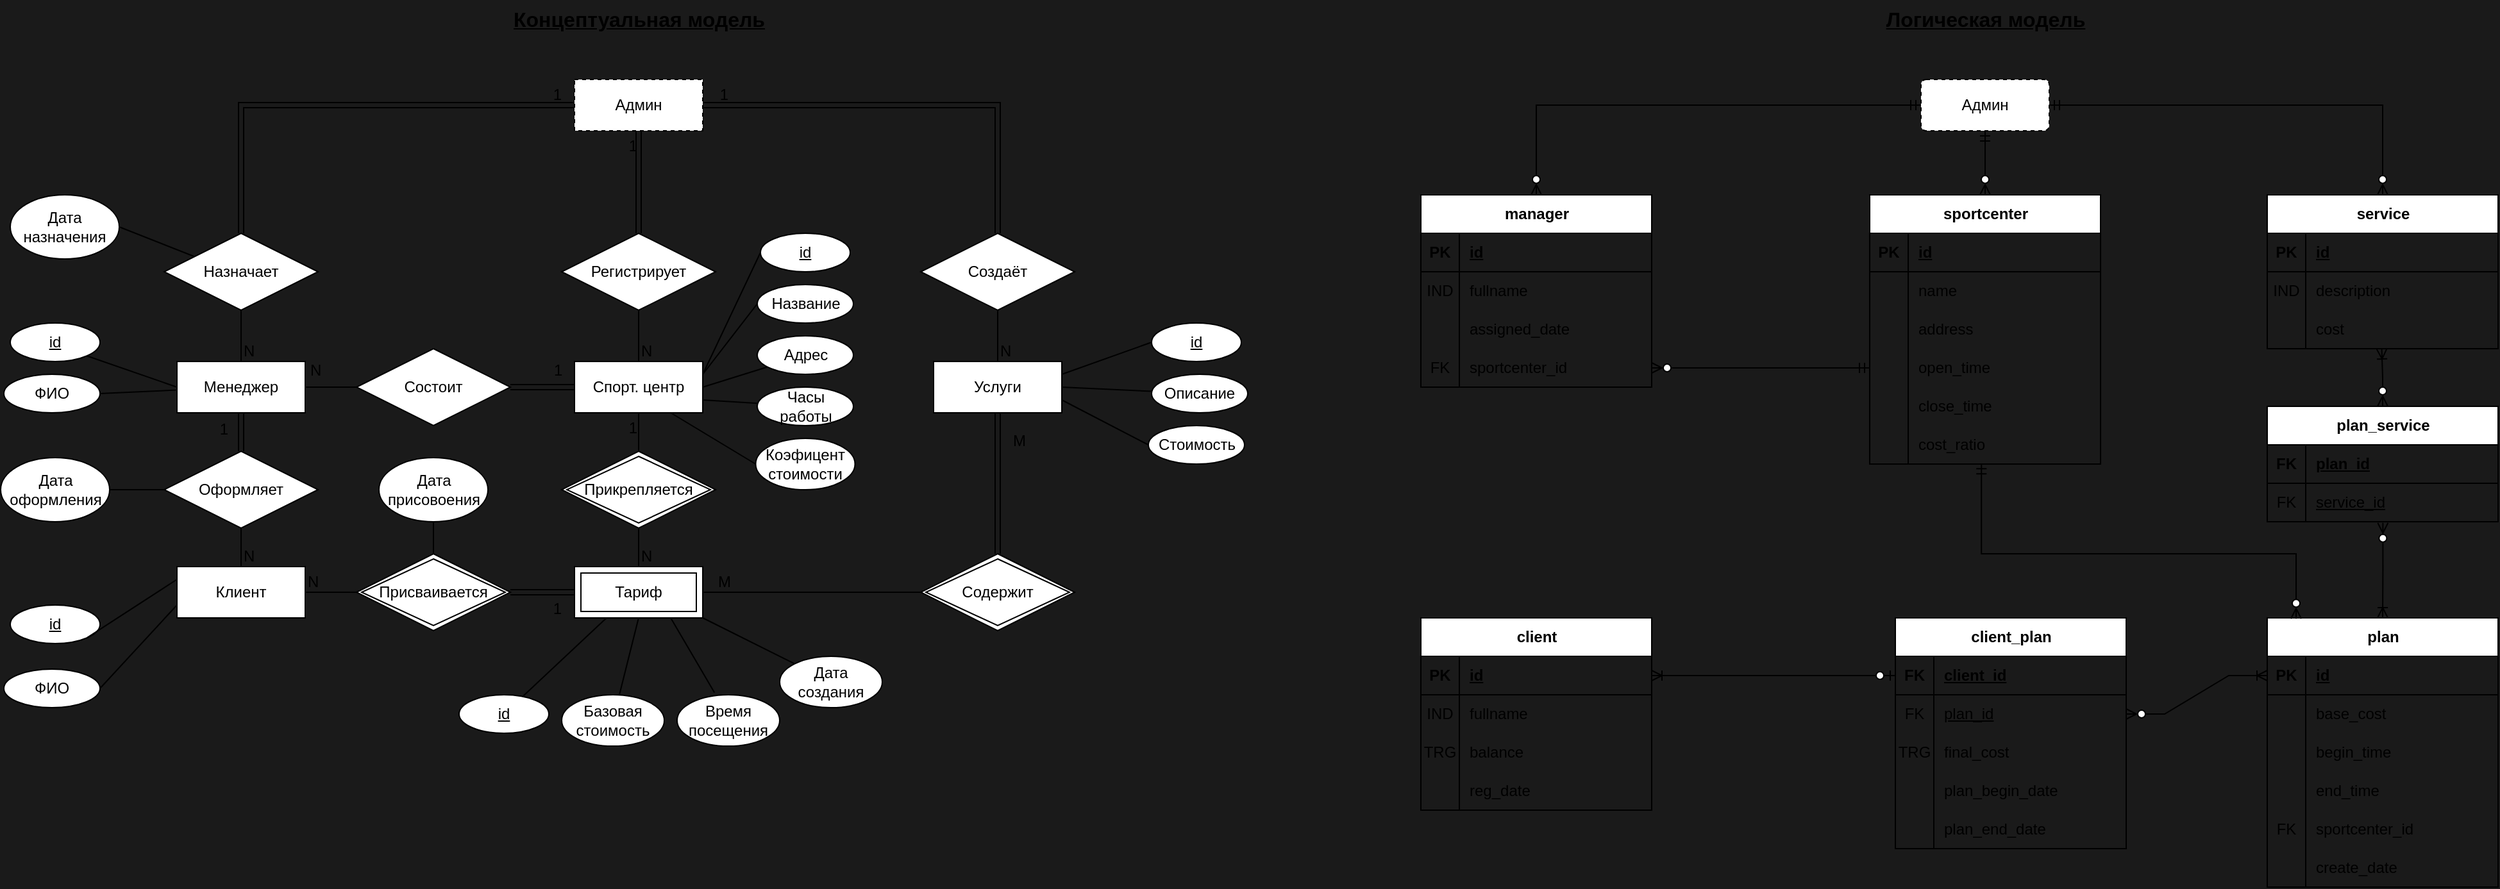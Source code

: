 <mxfile version="24.7.17">
  <diagram id="R2lEEEUBdFMjLlhIrx00" name="Page-1">
    <mxGraphModel dx="2403" dy="1029" grid="1" gridSize="10" guides="1" tooltips="1" connect="1" arrows="1" fold="1" page="1" pageScale="1" pageWidth="2000" pageHeight="800" background="#1A1A1A" math="0" shadow="0" extFonts="Permanent Marker^https://fonts.googleapis.com/css?family=Permanent+Marker">
      <root>
        <mxCell id="0" />
        <mxCell id="1" parent="0" />
        <mxCell id="DPAicfXmsq0XAQL9fjLa-65" value="Админ" style="whiteSpace=wrap;html=1;align=center;dashed=1;" parent="1" vertex="1">
          <mxGeometry x="470" y="130" width="100" height="40" as="geometry" />
        </mxCell>
        <mxCell id="DPAicfXmsq0XAQL9fjLa-169" style="edgeStyle=orthogonalEdgeStyle;rounded=0;orthogonalLoop=1;jettySize=auto;html=1;exitX=1;exitY=0.5;exitDx=0;exitDy=0;entryX=0;entryY=0.5;entryDx=0;entryDy=0;endArrow=none;endFill=0;" parent="1" source="DPAicfXmsq0XAQL9fjLa-66" target="DPAicfXmsq0XAQL9fjLa-168" edge="1">
          <mxGeometry relative="1" as="geometry" />
        </mxCell>
        <mxCell id="DPAicfXmsq0XAQL9fjLa-66" value="Менеджер" style="whiteSpace=wrap;html=1;align=center;" parent="1" vertex="1">
          <mxGeometry x="160" y="350" width="100" height="40" as="geometry" />
        </mxCell>
        <mxCell id="DPAicfXmsq0XAQL9fjLa-67" value="Назначает" style="shape=rhombus;perimeter=rhombusPerimeter;whiteSpace=wrap;html=1;align=center;" parent="1" vertex="1">
          <mxGeometry x="150" y="250" width="120" height="60" as="geometry" />
        </mxCell>
        <mxCell id="DPAicfXmsq0XAQL9fjLa-68" value="Регистрирует" style="shape=rhombus;perimeter=rhombusPerimeter;whiteSpace=wrap;html=1;align=center;" parent="1" vertex="1">
          <mxGeometry x="460" y="250" width="120" height="60" as="geometry" />
        </mxCell>
        <mxCell id="DPAicfXmsq0XAQL9fjLa-69" value="Создаёт" style="shape=rhombus;perimeter=rhombusPerimeter;whiteSpace=wrap;html=1;align=center;" parent="1" vertex="1">
          <mxGeometry x="740" y="250" width="120" height="60" as="geometry" />
        </mxCell>
        <mxCell id="DPAicfXmsq0XAQL9fjLa-70" value="Тариф" style="shape=ext;margin=3;double=1;whiteSpace=wrap;html=1;align=center;" parent="1" vertex="1">
          <mxGeometry x="470" y="510" width="100" height="40" as="geometry" />
        </mxCell>
        <mxCell id="DPAicfXmsq0XAQL9fjLa-71" value="Прикрепляется" style="shape=rhombus;double=1;perimeter=rhombusPerimeter;whiteSpace=wrap;html=1;align=center;" parent="1" vertex="1">
          <mxGeometry x="460" y="420" width="120" height="60" as="geometry" />
        </mxCell>
        <mxCell id="DPAicfXmsq0XAQL9fjLa-72" value="" style="endArrow=none;html=1;rounded=0;entryX=0;entryY=0.5;entryDx=0;entryDy=0;exitX=0.5;exitY=0;exitDx=0;exitDy=0;shape=link;" parent="1" source="DPAicfXmsq0XAQL9fjLa-67" target="DPAicfXmsq0XAQL9fjLa-65" edge="1">
          <mxGeometry relative="1" as="geometry">
            <mxPoint x="240" y="200" as="sourcePoint" />
            <mxPoint x="400" y="200" as="targetPoint" />
            <Array as="points">
              <mxPoint x="210" y="150" />
            </Array>
          </mxGeometry>
        </mxCell>
        <mxCell id="DPAicfXmsq0XAQL9fjLa-73" value="1" style="resizable=0;html=1;whiteSpace=wrap;align=right;verticalAlign=bottom;" parent="DPAicfXmsq0XAQL9fjLa-72" connectable="0" vertex="1">
          <mxGeometry x="1" relative="1" as="geometry">
            <mxPoint x="-9" as="offset" />
          </mxGeometry>
        </mxCell>
        <mxCell id="DPAicfXmsq0XAQL9fjLa-74" value="" style="endArrow=none;html=1;rounded=0;entryX=0.5;entryY=1;entryDx=0;entryDy=0;exitX=0.5;exitY=0;exitDx=0;exitDy=0;" parent="1" source="DPAicfXmsq0XAQL9fjLa-66" target="DPAicfXmsq0XAQL9fjLa-67" edge="1">
          <mxGeometry relative="1" as="geometry">
            <mxPoint x="-110" y="360" as="sourcePoint" />
            <mxPoint x="50" y="360" as="targetPoint" />
          </mxGeometry>
        </mxCell>
        <mxCell id="DPAicfXmsq0XAQL9fjLa-75" value="N" style="resizable=0;html=1;whiteSpace=wrap;align=left;verticalAlign=bottom;" parent="DPAicfXmsq0XAQL9fjLa-74" connectable="0" vertex="1">
          <mxGeometry x="-1" relative="1" as="geometry" />
        </mxCell>
        <mxCell id="DPAicfXmsq0XAQL9fjLa-76" value="" style="endArrow=none;html=1;rounded=0;entryX=0.5;entryY=1;entryDx=0;entryDy=0;exitX=0.5;exitY=0;exitDx=0;exitDy=0;shape=link;" parent="1" source="DPAicfXmsq0XAQL9fjLa-68" target="DPAicfXmsq0XAQL9fjLa-65" edge="1">
          <mxGeometry relative="1" as="geometry">
            <mxPoint x="250" y="260" as="sourcePoint" />
            <mxPoint x="480" y="160" as="targetPoint" />
            <Array as="points" />
          </mxGeometry>
        </mxCell>
        <mxCell id="DPAicfXmsq0XAQL9fjLa-77" value="1" style="resizable=0;html=1;whiteSpace=wrap;align=right;verticalAlign=bottom;" parent="DPAicfXmsq0XAQL9fjLa-76" connectable="0" vertex="1">
          <mxGeometry x="1" relative="1" as="geometry">
            <mxPoint y="20" as="offset" />
          </mxGeometry>
        </mxCell>
        <mxCell id="DPAicfXmsq0XAQL9fjLa-78" value="" style="endArrow=none;html=1;rounded=0;exitX=0.5;exitY=0;exitDx=0;exitDy=0;entryX=1;entryY=0.5;entryDx=0;entryDy=0;shape=link;" parent="1" source="DPAicfXmsq0XAQL9fjLa-69" target="DPAicfXmsq0XAQL9fjLa-65" edge="1">
          <mxGeometry relative="1" as="geometry">
            <mxPoint x="530" y="260" as="sourcePoint" />
            <mxPoint x="580" y="160" as="targetPoint" />
            <Array as="points">
              <mxPoint x="800" y="150" />
            </Array>
          </mxGeometry>
        </mxCell>
        <mxCell id="DPAicfXmsq0XAQL9fjLa-79" value="1" style="resizable=0;html=1;whiteSpace=wrap;align=right;verticalAlign=bottom;" parent="DPAicfXmsq0XAQL9fjLa-78" connectable="0" vertex="1">
          <mxGeometry x="1" relative="1" as="geometry">
            <mxPoint x="21" as="offset" />
          </mxGeometry>
        </mxCell>
        <mxCell id="DPAicfXmsq0XAQL9fjLa-80" value="" style="endArrow=none;html=1;rounded=0;entryX=0.5;entryY=1;entryDx=0;entryDy=0;exitX=0.5;exitY=0;exitDx=0;exitDy=0;" parent="1" source="DPAicfXmsq0XAQL9fjLa-93" target="DPAicfXmsq0XAQL9fjLa-68" edge="1">
          <mxGeometry relative="1" as="geometry">
            <mxPoint x="520" y="350" as="sourcePoint" />
            <mxPoint x="250" y="320" as="targetPoint" />
          </mxGeometry>
        </mxCell>
        <mxCell id="DPAicfXmsq0XAQL9fjLa-81" value="N" style="resizable=0;html=1;whiteSpace=wrap;align=left;verticalAlign=bottom;" parent="DPAicfXmsq0XAQL9fjLa-80" connectable="0" vertex="1">
          <mxGeometry x="-1" relative="1" as="geometry" />
        </mxCell>
        <mxCell id="DPAicfXmsq0XAQL9fjLa-82" value="" style="endArrow=none;html=1;rounded=0;entryX=0.5;entryY=1;entryDx=0;entryDy=0;exitX=0.5;exitY=0;exitDx=0;exitDy=0;" parent="1" source="DPAicfXmsq0XAQL9fjLa-94" target="DPAicfXmsq0XAQL9fjLa-69" edge="1">
          <mxGeometry relative="1" as="geometry">
            <mxPoint x="800" y="350" as="sourcePoint" />
            <mxPoint x="530" y="320" as="targetPoint" />
          </mxGeometry>
        </mxCell>
        <mxCell id="DPAicfXmsq0XAQL9fjLa-83" value="N" style="resizable=0;html=1;whiteSpace=wrap;align=left;verticalAlign=bottom;" parent="DPAicfXmsq0XAQL9fjLa-82" connectable="0" vertex="1">
          <mxGeometry x="-1" relative="1" as="geometry" />
        </mxCell>
        <mxCell id="DPAicfXmsq0XAQL9fjLa-84" value="" style="endArrow=none;html=1;rounded=0;entryX=0.5;entryY=1;entryDx=0;entryDy=0;exitX=0.5;exitY=0;exitDx=0;exitDy=0;" parent="1" source="DPAicfXmsq0XAQL9fjLa-71" target="DPAicfXmsq0XAQL9fjLa-93" edge="1">
          <mxGeometry relative="1" as="geometry">
            <mxPoint x="530" y="260" as="sourcePoint" />
            <mxPoint x="520" y="390" as="targetPoint" />
            <Array as="points" />
          </mxGeometry>
        </mxCell>
        <mxCell id="DPAicfXmsq0XAQL9fjLa-85" value="1" style="resizable=0;html=1;whiteSpace=wrap;align=right;verticalAlign=bottom;" parent="DPAicfXmsq0XAQL9fjLa-84" connectable="0" vertex="1">
          <mxGeometry x="1" relative="1" as="geometry">
            <mxPoint y="20" as="offset" />
          </mxGeometry>
        </mxCell>
        <mxCell id="DPAicfXmsq0XAQL9fjLa-86" value="" style="endArrow=none;html=1;rounded=0;entryX=0.5;entryY=1;entryDx=0;entryDy=0;exitX=0.5;exitY=0;exitDx=0;exitDy=0;" parent="1" source="DPAicfXmsq0XAQL9fjLa-70" target="DPAicfXmsq0XAQL9fjLa-71" edge="1">
          <mxGeometry relative="1" as="geometry">
            <mxPoint x="530" y="360" as="sourcePoint" />
            <mxPoint x="530" y="320" as="targetPoint" />
          </mxGeometry>
        </mxCell>
        <mxCell id="DPAicfXmsq0XAQL9fjLa-87" value="N" style="resizable=0;html=1;whiteSpace=wrap;align=left;verticalAlign=bottom;" parent="DPAicfXmsq0XAQL9fjLa-86" connectable="0" vertex="1">
          <mxGeometry x="-1" relative="1" as="geometry" />
        </mxCell>
        <mxCell id="DPAicfXmsq0XAQL9fjLa-88" value="" style="endArrow=none;html=1;rounded=0;exitX=1;exitY=0.5;exitDx=0;exitDy=0;entryX=0;entryY=0.5;entryDx=0;entryDy=0;" parent="1" source="DPAicfXmsq0XAQL9fjLa-70" target="DPAicfXmsq0XAQL9fjLa-92" edge="1">
          <mxGeometry relative="1" as="geometry">
            <mxPoint x="80" y="490" as="sourcePoint" />
            <mxPoint x="740" y="530" as="targetPoint" />
          </mxGeometry>
        </mxCell>
        <mxCell id="DPAicfXmsq0XAQL9fjLa-89" value="M" style="resizable=0;html=1;whiteSpace=wrap;align=left;verticalAlign=bottom;" parent="DPAicfXmsq0XAQL9fjLa-88" connectable="0" vertex="1">
          <mxGeometry x="-1" relative="1" as="geometry">
            <mxPoint x="10" as="offset" />
          </mxGeometry>
        </mxCell>
        <mxCell id="DPAicfXmsq0XAQL9fjLa-90" value="" style="endArrow=none;html=1;rounded=0;exitX=0.5;exitY=1;exitDx=0;exitDy=0;entryX=0.5;entryY=0;entryDx=0;entryDy=0;shape=link;" parent="1" source="DPAicfXmsq0XAQL9fjLa-94" target="DPAicfXmsq0XAQL9fjLa-92" edge="1">
          <mxGeometry relative="1" as="geometry">
            <mxPoint x="800" y="390" as="sourcePoint" />
            <mxPoint x="800" y="500" as="targetPoint" />
          </mxGeometry>
        </mxCell>
        <mxCell id="DPAicfXmsq0XAQL9fjLa-91" value="M" style="resizable=0;html=1;whiteSpace=wrap;align=left;verticalAlign=bottom;" parent="DPAicfXmsq0XAQL9fjLa-90" connectable="0" vertex="1">
          <mxGeometry x="-1" relative="1" as="geometry">
            <mxPoint x="10" y="30" as="offset" />
          </mxGeometry>
        </mxCell>
        <mxCell id="DPAicfXmsq0XAQL9fjLa-92" value="Содержит" style="shape=rhombus;double=1;perimeter=rhombusPerimeter;whiteSpace=wrap;html=1;align=center;" parent="1" vertex="1">
          <mxGeometry x="740" y="500" width="120" height="60" as="geometry" />
        </mxCell>
        <mxCell id="DPAicfXmsq0XAQL9fjLa-131" style="rounded=0;orthogonalLoop=1;jettySize=auto;html=1;exitX=0.75;exitY=1;exitDx=0;exitDy=0;entryX=0;entryY=0.5;entryDx=0;entryDy=0;endArrow=none;endFill=0;" parent="1" source="DPAicfXmsq0XAQL9fjLa-93" target="DPAicfXmsq0XAQL9fjLa-130" edge="1">
          <mxGeometry relative="1" as="geometry" />
        </mxCell>
        <mxCell id="DPAicfXmsq0XAQL9fjLa-93" value="Спорт. центр" style="whiteSpace=wrap;html=1;align=center;" parent="1" vertex="1">
          <mxGeometry x="470" y="350" width="100" height="40" as="geometry" />
        </mxCell>
        <mxCell id="DPAicfXmsq0XAQL9fjLa-133" style="rounded=0;orthogonalLoop=1;jettySize=auto;html=1;exitX=1;exitY=0.75;exitDx=0;exitDy=0;entryX=0;entryY=0.5;entryDx=0;entryDy=0;endArrow=none;endFill=0;" parent="1" source="DPAicfXmsq0XAQL9fjLa-94" target="DPAicfXmsq0XAQL9fjLa-132" edge="1">
          <mxGeometry relative="1" as="geometry" />
        </mxCell>
        <mxCell id="DPAicfXmsq0XAQL9fjLa-94" value="Услуги" style="whiteSpace=wrap;html=1;align=center;" parent="1" vertex="1">
          <mxGeometry x="750" y="350" width="100" height="40" as="geometry" />
        </mxCell>
        <mxCell id="DPAicfXmsq0XAQL9fjLa-123" style="rounded=0;orthogonalLoop=1;jettySize=auto;html=1;exitX=0;exitY=0.75;exitDx=0;exitDy=0;entryX=1;entryY=0.5;entryDx=0;entryDy=0;endArrow=none;endFill=0;" parent="1" source="DPAicfXmsq0XAQL9fjLa-95" target="DPAicfXmsq0XAQL9fjLa-122" edge="1">
          <mxGeometry relative="1" as="geometry" />
        </mxCell>
        <mxCell id="DPAicfXmsq0XAQL9fjLa-95" value="Клиент" style="whiteSpace=wrap;html=1;align=center;" parent="1" vertex="1">
          <mxGeometry x="160" y="510" width="100" height="40" as="geometry" />
        </mxCell>
        <mxCell id="DPAicfXmsq0XAQL9fjLa-96" value="Оформляет" style="shape=rhombus;perimeter=rhombusPerimeter;whiteSpace=wrap;html=1;align=center;" parent="1" vertex="1">
          <mxGeometry x="150" y="420" width="120" height="60" as="geometry" />
        </mxCell>
        <mxCell id="DPAicfXmsq0XAQL9fjLa-97" value="" style="endArrow=none;html=1;rounded=0;entryX=0.5;entryY=1;entryDx=0;entryDy=0;exitX=0.5;exitY=0;exitDx=0;exitDy=0;shape=link;" parent="1" source="DPAicfXmsq0XAQL9fjLa-96" target="DPAicfXmsq0XAQL9fjLa-66" edge="1">
          <mxGeometry relative="1" as="geometry">
            <mxPoint x="220" y="260" as="sourcePoint" />
            <mxPoint x="450" y="160" as="targetPoint" />
            <Array as="points" />
          </mxGeometry>
        </mxCell>
        <mxCell id="DPAicfXmsq0XAQL9fjLa-98" value="1" style="resizable=0;html=1;whiteSpace=wrap;align=right;verticalAlign=bottom;" parent="DPAicfXmsq0XAQL9fjLa-97" connectable="0" vertex="1">
          <mxGeometry x="1" relative="1" as="geometry">
            <mxPoint x="-9" y="21" as="offset" />
          </mxGeometry>
        </mxCell>
        <mxCell id="DPAicfXmsq0XAQL9fjLa-99" value="" style="endArrow=none;html=1;rounded=0;entryX=0.5;entryY=1;entryDx=0;entryDy=0;exitX=0.5;exitY=0;exitDx=0;exitDy=0;" parent="1" source="DPAicfXmsq0XAQL9fjLa-95" target="DPAicfXmsq0XAQL9fjLa-96" edge="1">
          <mxGeometry relative="1" as="geometry">
            <mxPoint x="500" y="520" as="sourcePoint" />
            <mxPoint x="500" y="490" as="targetPoint" />
          </mxGeometry>
        </mxCell>
        <mxCell id="DPAicfXmsq0XAQL9fjLa-100" value="N" style="resizable=0;html=1;whiteSpace=wrap;align=left;verticalAlign=bottom;" parent="DPAicfXmsq0XAQL9fjLa-99" connectable="0" vertex="1">
          <mxGeometry x="-1" relative="1" as="geometry" />
        </mxCell>
        <mxCell id="DPAicfXmsq0XAQL9fjLa-101" value="Присваивается" style="shape=rhombus;double=1;perimeter=rhombusPerimeter;whiteSpace=wrap;html=1;align=center;" parent="1" vertex="1">
          <mxGeometry x="300" y="500" width="120" height="60" as="geometry" />
        </mxCell>
        <mxCell id="DPAicfXmsq0XAQL9fjLa-102" value="" style="endArrow=none;html=1;rounded=0;entryX=0;entryY=0.5;entryDx=0;entryDy=0;exitX=1;exitY=0.5;exitDx=0;exitDy=0;shape=link;" parent="1" source="DPAicfXmsq0XAQL9fjLa-101" target="DPAicfXmsq0XAQL9fjLa-70" edge="1">
          <mxGeometry relative="1" as="geometry">
            <mxPoint x="220" y="430" as="sourcePoint" />
            <mxPoint x="220" y="400" as="targetPoint" />
            <Array as="points" />
          </mxGeometry>
        </mxCell>
        <mxCell id="DPAicfXmsq0XAQL9fjLa-103" value="1" style="resizable=0;html=1;whiteSpace=wrap;align=right;verticalAlign=bottom;" parent="DPAicfXmsq0XAQL9fjLa-102" connectable="0" vertex="1">
          <mxGeometry x="1" relative="1" as="geometry">
            <mxPoint x="-9" y="21" as="offset" />
          </mxGeometry>
        </mxCell>
        <mxCell id="DPAicfXmsq0XAQL9fjLa-104" value="" style="endArrow=none;html=1;rounded=0;entryX=0;entryY=0.5;entryDx=0;entryDy=0;exitX=1;exitY=0.5;exitDx=0;exitDy=0;" parent="1" source="DPAicfXmsq0XAQL9fjLa-95" target="DPAicfXmsq0XAQL9fjLa-101" edge="1">
          <mxGeometry relative="1" as="geometry">
            <mxPoint x="220" y="520" as="sourcePoint" />
            <mxPoint x="220" y="490" as="targetPoint" />
          </mxGeometry>
        </mxCell>
        <mxCell id="DPAicfXmsq0XAQL9fjLa-105" value="N" style="resizable=0;html=1;whiteSpace=wrap;align=left;verticalAlign=bottom;" parent="DPAicfXmsq0XAQL9fjLa-104" connectable="0" vertex="1">
          <mxGeometry x="-1" relative="1" as="geometry" />
        </mxCell>
        <mxCell id="DPAicfXmsq0XAQL9fjLa-107" value="&lt;font style=&quot;font-size: 16px;&quot;&gt;&lt;b&gt;&lt;u&gt;Концептуальная модель&lt;/u&gt;&lt;/b&gt;&lt;/font&gt;" style="text;html=1;align=center;verticalAlign=middle;resizable=0;points=[];autosize=1;strokeColor=none;fillColor=none;strokeWidth=1;" parent="1" vertex="1">
          <mxGeometry x="410" y="68" width="220" height="30" as="geometry" />
        </mxCell>
        <mxCell id="DPAicfXmsq0XAQL9fjLa-108" value="&lt;font style=&quot;font-size: 16px;&quot;&gt;&lt;b&gt;&lt;u&gt;Логическая модель&lt;/u&gt;&lt;/b&gt;&lt;/font&gt;" style="text;html=1;align=center;verticalAlign=middle;resizable=0;points=[];autosize=1;strokeColor=none;fillColor=none;strokeWidth=1;" parent="1" vertex="1">
          <mxGeometry x="1480" y="68" width="180" height="30" as="geometry" />
        </mxCell>
        <mxCell id="DPAicfXmsq0XAQL9fjLa-109" value="id" style="ellipse;whiteSpace=wrap;html=1;align=center;fontStyle=4;" parent="1" vertex="1">
          <mxGeometry x="30" y="540" width="70" height="30" as="geometry" />
        </mxCell>
        <mxCell id="DPAicfXmsq0XAQL9fjLa-113" style="rounded=0;orthogonalLoop=1;jettySize=auto;html=1;exitX=1;exitY=1;exitDx=0;exitDy=0;entryX=0;entryY=0.5;entryDx=0;entryDy=0;endArrow=none;endFill=0;" parent="1" source="DPAicfXmsq0XAQL9fjLa-110" target="DPAicfXmsq0XAQL9fjLa-66" edge="1">
          <mxGeometry relative="1" as="geometry" />
        </mxCell>
        <mxCell id="DPAicfXmsq0XAQL9fjLa-110" value="id" style="ellipse;whiteSpace=wrap;html=1;align=center;fontStyle=4;" parent="1" vertex="1">
          <mxGeometry x="30" y="320" width="70" height="30" as="geometry" />
        </mxCell>
        <mxCell id="DPAicfXmsq0XAQL9fjLa-111" value="id" style="ellipse;whiteSpace=wrap;html=1;align=center;fontStyle=4;" parent="1" vertex="1">
          <mxGeometry x="920" y="320" width="70" height="30" as="geometry" />
        </mxCell>
        <mxCell id="DPAicfXmsq0XAQL9fjLa-112" value="id" style="ellipse;whiteSpace=wrap;html=1;align=center;fontStyle=4;" parent="1" vertex="1">
          <mxGeometry x="615" y="250" width="70" height="30" as="geometry" />
        </mxCell>
        <mxCell id="DPAicfXmsq0XAQL9fjLa-114" style="rounded=0;orthogonalLoop=1;jettySize=auto;html=1;exitX=1;exitY=1;exitDx=0;exitDy=0;entryX=0;entryY=0.25;entryDx=0;entryDy=0;endArrow=none;endFill=0;" parent="1" source="DPAicfXmsq0XAQL9fjLa-109" target="DPAicfXmsq0XAQL9fjLa-95" edge="1">
          <mxGeometry relative="1" as="geometry">
            <mxPoint x="100" y="356" as="sourcePoint" />
            <mxPoint x="170" y="380" as="targetPoint" />
          </mxGeometry>
        </mxCell>
        <mxCell id="DPAicfXmsq0XAQL9fjLa-115" style="rounded=0;orthogonalLoop=1;jettySize=auto;html=1;exitX=1;exitY=0.25;exitDx=0;exitDy=0;entryX=0;entryY=0.5;entryDx=0;entryDy=0;endArrow=none;endFill=0;" parent="1" source="DPAicfXmsq0XAQL9fjLa-93" target="DPAicfXmsq0XAQL9fjLa-112" edge="1">
          <mxGeometry relative="1" as="geometry">
            <mxPoint x="100" y="506" as="sourcePoint" />
            <mxPoint x="170" y="530" as="targetPoint" />
          </mxGeometry>
        </mxCell>
        <mxCell id="DPAicfXmsq0XAQL9fjLa-116" style="rounded=0;orthogonalLoop=1;jettySize=auto;html=1;exitX=0;exitY=0.5;exitDx=0;exitDy=0;entryX=1;entryY=0.25;entryDx=0;entryDy=0;endArrow=none;endFill=0;" parent="1" source="DPAicfXmsq0XAQL9fjLa-111" target="DPAicfXmsq0XAQL9fjLa-94" edge="1">
          <mxGeometry relative="1" as="geometry">
            <mxPoint x="580" y="370" as="sourcePoint" />
            <mxPoint x="620" y="345" as="targetPoint" />
          </mxGeometry>
        </mxCell>
        <mxCell id="DPAicfXmsq0XAQL9fjLa-118" style="rounded=0;orthogonalLoop=1;jettySize=auto;html=1;entryX=0.25;entryY=1;entryDx=0;entryDy=0;endArrow=none;endFill=0;" parent="1" source="DPAicfXmsq0XAQL9fjLa-117" target="DPAicfXmsq0XAQL9fjLa-70" edge="1">
          <mxGeometry relative="1" as="geometry" />
        </mxCell>
        <mxCell id="DPAicfXmsq0XAQL9fjLa-117" value="id" style="ellipse;whiteSpace=wrap;html=1;align=center;fontStyle=4;" parent="1" vertex="1">
          <mxGeometry x="380" y="610" width="70" height="30" as="geometry" />
        </mxCell>
        <mxCell id="DPAicfXmsq0XAQL9fjLa-120" style="rounded=0;orthogonalLoop=1;jettySize=auto;html=1;endArrow=none;endFill=0;exitX=1;exitY=0.5;exitDx=0;exitDy=0;" parent="1" source="DPAicfXmsq0XAQL9fjLa-121" target="DPAicfXmsq0XAQL9fjLa-66" edge="1">
          <mxGeometry relative="1" as="geometry">
            <mxPoint x="99.907" y="373.909" as="sourcePoint" />
          </mxGeometry>
        </mxCell>
        <mxCell id="DPAicfXmsq0XAQL9fjLa-121" value="ФИО" style="ellipse;whiteSpace=wrap;html=1;align=center;" parent="1" vertex="1">
          <mxGeometry x="25" y="360" width="75" height="30" as="geometry" />
        </mxCell>
        <mxCell id="DPAicfXmsq0XAQL9fjLa-122" value="ФИО" style="ellipse;whiteSpace=wrap;html=1;align=center;" parent="1" vertex="1">
          <mxGeometry x="25" y="590" width="75" height="30" as="geometry" />
        </mxCell>
        <mxCell id="DPAicfXmsq0XAQL9fjLa-125" style="rounded=0;orthogonalLoop=1;jettySize=auto;html=1;entryX=1;entryY=0.5;entryDx=0;entryDy=0;endArrow=none;endFill=0;" parent="1" source="DPAicfXmsq0XAQL9fjLa-124" target="DPAicfXmsq0XAQL9fjLa-94" edge="1">
          <mxGeometry relative="1" as="geometry" />
        </mxCell>
        <mxCell id="DPAicfXmsq0XAQL9fjLa-124" value="Описание" style="ellipse;whiteSpace=wrap;html=1;align=center;" parent="1" vertex="1">
          <mxGeometry x="920" y="360" width="75" height="30" as="geometry" />
        </mxCell>
        <mxCell id="DPAicfXmsq0XAQL9fjLa-128" style="rounded=0;orthogonalLoop=1;jettySize=auto;html=1;entryX=1;entryY=0.5;entryDx=0;entryDy=0;endArrow=none;endFill=0;" parent="1" source="DPAicfXmsq0XAQL9fjLa-126" target="DPAicfXmsq0XAQL9fjLa-93" edge="1">
          <mxGeometry relative="1" as="geometry" />
        </mxCell>
        <mxCell id="DPAicfXmsq0XAQL9fjLa-126" value="Адрес" style="ellipse;whiteSpace=wrap;html=1;align=center;" parent="1" vertex="1">
          <mxGeometry x="612.5" y="330" width="75" height="30" as="geometry" />
        </mxCell>
        <mxCell id="DPAicfXmsq0XAQL9fjLa-129" style="rounded=0;orthogonalLoop=1;jettySize=auto;html=1;entryX=1;entryY=0.75;entryDx=0;entryDy=0;endArrow=none;endFill=0;" parent="1" source="DPAicfXmsq0XAQL9fjLa-127" target="DPAicfXmsq0XAQL9fjLa-93" edge="1">
          <mxGeometry relative="1" as="geometry" />
        </mxCell>
        <mxCell id="DPAicfXmsq0XAQL9fjLa-127" value="Часы работы" style="ellipse;whiteSpace=wrap;html=1;align=center;" parent="1" vertex="1">
          <mxGeometry x="612.5" y="370" width="75" height="30" as="geometry" />
        </mxCell>
        <mxCell id="DPAicfXmsq0XAQL9fjLa-130" value="Коэфицент стоимости" style="ellipse;whiteSpace=wrap;html=1;align=center;" parent="1" vertex="1">
          <mxGeometry x="611.25" y="410" width="77.5" height="40" as="geometry" />
        </mxCell>
        <mxCell id="DPAicfXmsq0XAQL9fjLa-132" value="Стоимость" style="ellipse;whiteSpace=wrap;html=1;align=center;" parent="1" vertex="1">
          <mxGeometry x="917.5" y="400" width="75" height="30" as="geometry" />
        </mxCell>
        <mxCell id="DPAicfXmsq0XAQL9fjLa-136" style="rounded=0;orthogonalLoop=1;jettySize=auto;html=1;entryX=0.5;entryY=1;entryDx=0;entryDy=0;endArrow=none;endFill=0;" parent="1" source="DPAicfXmsq0XAQL9fjLa-134" target="DPAicfXmsq0XAQL9fjLa-70" edge="1">
          <mxGeometry relative="1" as="geometry" />
        </mxCell>
        <mxCell id="DPAicfXmsq0XAQL9fjLa-134" value="Базовая стоимость" style="ellipse;whiteSpace=wrap;html=1;align=center;" parent="1" vertex="1">
          <mxGeometry x="460" y="610" width="80" height="40" as="geometry" />
        </mxCell>
        <mxCell id="DPAicfXmsq0XAQL9fjLa-137" value="Время посещения" style="ellipse;whiteSpace=wrap;html=1;align=center;" parent="1" vertex="1">
          <mxGeometry x="550" y="610" width="80" height="40" as="geometry" />
        </mxCell>
        <mxCell id="DPAicfXmsq0XAQL9fjLa-138" value="Дата создания" style="ellipse;whiteSpace=wrap;html=1;align=center;" parent="1" vertex="1">
          <mxGeometry x="630" y="580" width="80" height="40" as="geometry" />
        </mxCell>
        <mxCell id="DPAicfXmsq0XAQL9fjLa-142" style="rounded=0;orthogonalLoop=1;jettySize=auto;html=1;entryX=0;entryY=0.5;entryDx=0;entryDy=0;endArrow=none;endFill=0;" parent="1" source="DPAicfXmsq0XAQL9fjLa-139" target="DPAicfXmsq0XAQL9fjLa-96" edge="1">
          <mxGeometry relative="1" as="geometry" />
        </mxCell>
        <mxCell id="DPAicfXmsq0XAQL9fjLa-139" value="Дата оформления" style="ellipse;whiteSpace=wrap;html=1;align=center;" parent="1" vertex="1">
          <mxGeometry x="22.5" y="425" width="85" height="50" as="geometry" />
        </mxCell>
        <mxCell id="DPAicfXmsq0XAQL9fjLa-141" style="rounded=0;orthogonalLoop=1;jettySize=auto;html=1;entryX=0.5;entryY=0;entryDx=0;entryDy=0;endArrow=none;endFill=0;" parent="1" source="DPAicfXmsq0XAQL9fjLa-140" target="DPAicfXmsq0XAQL9fjLa-101" edge="1">
          <mxGeometry relative="1" as="geometry" />
        </mxCell>
        <mxCell id="DPAicfXmsq0XAQL9fjLa-140" value="Дата присовоения" style="ellipse;whiteSpace=wrap;html=1;align=center;" parent="1" vertex="1">
          <mxGeometry x="317.5" y="425" width="85" height="50" as="geometry" />
        </mxCell>
        <mxCell id="DPAicfXmsq0XAQL9fjLa-143" style="rounded=0;orthogonalLoop=1;jettySize=auto;html=1;entryX=0.75;entryY=1;entryDx=0;entryDy=0;endArrow=none;endFill=0;exitX=0.364;exitY=-0.045;exitDx=0;exitDy=0;exitPerimeter=0;" parent="1" source="DPAicfXmsq0XAQL9fjLa-137" target="DPAicfXmsq0XAQL9fjLa-70" edge="1">
          <mxGeometry relative="1" as="geometry">
            <mxPoint x="515" y="620" as="sourcePoint" />
            <mxPoint x="530" y="560" as="targetPoint" />
          </mxGeometry>
        </mxCell>
        <mxCell id="DPAicfXmsq0XAQL9fjLa-144" style="rounded=0;orthogonalLoop=1;jettySize=auto;html=1;entryX=1;entryY=1;entryDx=0;entryDy=0;endArrow=none;endFill=0;exitX=0;exitY=0;exitDx=0;exitDy=0;" parent="1" source="DPAicfXmsq0XAQL9fjLa-138" target="DPAicfXmsq0XAQL9fjLa-70" edge="1">
          <mxGeometry relative="1" as="geometry">
            <mxPoint x="525" y="630" as="sourcePoint" />
            <mxPoint x="540" y="570" as="targetPoint" />
          </mxGeometry>
        </mxCell>
        <mxCell id="DPAicfXmsq0XAQL9fjLa-145" value="Дата назначения" style="ellipse;whiteSpace=wrap;html=1;align=center;" parent="1" vertex="1">
          <mxGeometry x="30" y="220" width="85" height="50" as="geometry" />
        </mxCell>
        <mxCell id="DPAicfXmsq0XAQL9fjLa-148" style="rounded=0;orthogonalLoop=1;jettySize=auto;html=1;exitX=1;exitY=0.5;exitDx=0;exitDy=0;entryX=0.194;entryY=0.3;entryDx=0;entryDy=0;entryPerimeter=0;endArrow=none;endFill=0;" parent="1" source="DPAicfXmsq0XAQL9fjLa-145" target="DPAicfXmsq0XAQL9fjLa-67" edge="1">
          <mxGeometry relative="1" as="geometry" />
        </mxCell>
        <mxCell id="DPAicfXmsq0XAQL9fjLa-150" value="Админ" style="rounded=1;arcSize=10;whiteSpace=wrap;html=1;align=center;dashed=1;" parent="1" vertex="1">
          <mxGeometry x="1520" y="130" width="100" height="40" as="geometry" />
        </mxCell>
        <mxCell id="DPAicfXmsq0XAQL9fjLa-155" value="manager" style="shape=table;startSize=30;container=1;collapsible=1;childLayout=tableLayout;fixedRows=1;rowLines=0;fontStyle=1;align=center;resizeLast=1;html=1;" parent="1" vertex="1">
          <mxGeometry x="1130" y="220" width="180" height="150" as="geometry" />
        </mxCell>
        <mxCell id="DPAicfXmsq0XAQL9fjLa-156" value="" style="shape=tableRow;horizontal=0;startSize=0;swimlaneHead=0;swimlaneBody=0;fillColor=none;collapsible=0;dropTarget=0;points=[[0,0.5],[1,0.5]];portConstraint=eastwest;top=0;left=0;right=0;bottom=1;" parent="DPAicfXmsq0XAQL9fjLa-155" vertex="1">
          <mxGeometry y="30" width="180" height="30" as="geometry" />
        </mxCell>
        <mxCell id="DPAicfXmsq0XAQL9fjLa-157" value="PK" style="shape=partialRectangle;connectable=0;fillColor=none;top=0;left=0;bottom=0;right=0;fontStyle=1;overflow=hidden;whiteSpace=wrap;html=1;" parent="DPAicfXmsq0XAQL9fjLa-156" vertex="1">
          <mxGeometry width="30" height="30" as="geometry">
            <mxRectangle width="30" height="30" as="alternateBounds" />
          </mxGeometry>
        </mxCell>
        <mxCell id="DPAicfXmsq0XAQL9fjLa-158" value="id" style="shape=partialRectangle;connectable=0;fillColor=none;top=0;left=0;bottom=0;right=0;align=left;spacingLeft=6;fontStyle=5;overflow=hidden;whiteSpace=wrap;html=1;" parent="DPAicfXmsq0XAQL9fjLa-156" vertex="1">
          <mxGeometry x="30" width="150" height="30" as="geometry">
            <mxRectangle width="150" height="30" as="alternateBounds" />
          </mxGeometry>
        </mxCell>
        <mxCell id="DPAicfXmsq0XAQL9fjLa-159" value="" style="shape=tableRow;horizontal=0;startSize=0;swimlaneHead=0;swimlaneBody=0;fillColor=none;collapsible=0;dropTarget=0;points=[[0,0.5],[1,0.5]];portConstraint=eastwest;top=0;left=0;right=0;bottom=0;" parent="DPAicfXmsq0XAQL9fjLa-155" vertex="1">
          <mxGeometry y="60" width="180" height="30" as="geometry" />
        </mxCell>
        <mxCell id="DPAicfXmsq0XAQL9fjLa-160" value="IND" style="shape=partialRectangle;connectable=0;fillColor=none;top=0;left=0;bottom=0;right=0;editable=1;overflow=hidden;whiteSpace=wrap;html=1;" parent="DPAicfXmsq0XAQL9fjLa-159" vertex="1">
          <mxGeometry width="30" height="30" as="geometry">
            <mxRectangle width="30" height="30" as="alternateBounds" />
          </mxGeometry>
        </mxCell>
        <mxCell id="DPAicfXmsq0XAQL9fjLa-161" value="fullname" style="shape=partialRectangle;connectable=0;fillColor=none;top=0;left=0;bottom=0;right=0;align=left;spacingLeft=6;overflow=hidden;whiteSpace=wrap;html=1;" parent="DPAicfXmsq0XAQL9fjLa-159" vertex="1">
          <mxGeometry x="30" width="150" height="30" as="geometry">
            <mxRectangle width="150" height="30" as="alternateBounds" />
          </mxGeometry>
        </mxCell>
        <mxCell id="DPAicfXmsq0XAQL9fjLa-162" value="" style="shape=tableRow;horizontal=0;startSize=0;swimlaneHead=0;swimlaneBody=0;fillColor=none;collapsible=0;dropTarget=0;points=[[0,0.5],[1,0.5]];portConstraint=eastwest;top=0;left=0;right=0;bottom=0;" parent="DPAicfXmsq0XAQL9fjLa-155" vertex="1">
          <mxGeometry y="90" width="180" height="30" as="geometry" />
        </mxCell>
        <mxCell id="DPAicfXmsq0XAQL9fjLa-163" value="" style="shape=partialRectangle;connectable=0;fillColor=none;top=0;left=0;bottom=0;right=0;editable=1;overflow=hidden;whiteSpace=wrap;html=1;" parent="DPAicfXmsq0XAQL9fjLa-162" vertex="1">
          <mxGeometry width="30" height="30" as="geometry">
            <mxRectangle width="30" height="30" as="alternateBounds" />
          </mxGeometry>
        </mxCell>
        <mxCell id="DPAicfXmsq0XAQL9fjLa-164" value="assigned_date" style="shape=partialRectangle;connectable=0;fillColor=none;top=0;left=0;bottom=0;right=0;align=left;spacingLeft=6;overflow=hidden;whiteSpace=wrap;html=1;" parent="DPAicfXmsq0XAQL9fjLa-162" vertex="1">
          <mxGeometry x="30" width="150" height="30" as="geometry">
            <mxRectangle width="150" height="30" as="alternateBounds" />
          </mxGeometry>
        </mxCell>
        <mxCell id="DPAicfXmsq0XAQL9fjLa-165" value="" style="shape=tableRow;horizontal=0;startSize=0;swimlaneHead=0;swimlaneBody=0;fillColor=none;collapsible=0;dropTarget=0;points=[[0,0.5],[1,0.5]];portConstraint=eastwest;top=0;left=0;right=0;bottom=0;" parent="DPAicfXmsq0XAQL9fjLa-155" vertex="1">
          <mxGeometry y="120" width="180" height="30" as="geometry" />
        </mxCell>
        <mxCell id="DPAicfXmsq0XAQL9fjLa-166" value="FK" style="shape=partialRectangle;connectable=0;fillColor=none;top=0;left=0;bottom=0;right=0;editable=1;overflow=hidden;whiteSpace=wrap;html=1;" parent="DPAicfXmsq0XAQL9fjLa-165" vertex="1">
          <mxGeometry width="30" height="30" as="geometry">
            <mxRectangle width="30" height="30" as="alternateBounds" />
          </mxGeometry>
        </mxCell>
        <mxCell id="DPAicfXmsq0XAQL9fjLa-167" value="sportcenter_id" style="shape=partialRectangle;connectable=0;fillColor=none;top=0;left=0;bottom=0;right=0;align=left;spacingLeft=6;overflow=hidden;whiteSpace=wrap;html=1;" parent="DPAicfXmsq0XAQL9fjLa-165" vertex="1">
          <mxGeometry x="30" width="150" height="30" as="geometry">
            <mxRectangle width="150" height="30" as="alternateBounds" />
          </mxGeometry>
        </mxCell>
        <mxCell id="DPAicfXmsq0XAQL9fjLa-170" style="rounded=0;orthogonalLoop=1;jettySize=auto;html=1;entryX=0;entryY=0.5;entryDx=0;entryDy=0;shape=link;" parent="1" source="DPAicfXmsq0XAQL9fjLa-168" target="DPAicfXmsq0XAQL9fjLa-93" edge="1">
          <mxGeometry relative="1" as="geometry" />
        </mxCell>
        <mxCell id="DPAicfXmsq0XAQL9fjLa-168" value="Состоит" style="shape=rhombus;perimeter=rhombusPerimeter;whiteSpace=wrap;html=1;align=center;" parent="1" vertex="1">
          <mxGeometry x="300" y="340" width="120" height="60" as="geometry" />
        </mxCell>
        <mxCell id="DPAicfXmsq0XAQL9fjLa-172" value="1" style="resizable=0;html=1;whiteSpace=wrap;align=left;verticalAlign=bottom;" parent="1" connectable="0" vertex="1">
          <mxGeometry x="450" y="370" as="geometry">
            <mxPoint x="2" y="-5" as="offset" />
          </mxGeometry>
        </mxCell>
        <mxCell id="DPAicfXmsq0XAQL9fjLa-173" value="N" style="resizable=0;html=1;whiteSpace=wrap;align=left;verticalAlign=bottom;direction=east;" parent="1" connectable="0" vertex="1">
          <mxGeometry x="260" y="370" as="geometry">
            <mxPoint x="2" y="-5" as="offset" />
          </mxGeometry>
        </mxCell>
        <mxCell id="DPAicfXmsq0XAQL9fjLa-174" value="sportcenter" style="shape=table;startSize=30;container=1;collapsible=1;childLayout=tableLayout;fixedRows=1;rowLines=0;fontStyle=1;align=center;resizeLast=1;html=1;" parent="1" vertex="1">
          <mxGeometry x="1480" y="220" width="180" height="210" as="geometry">
            <mxRectangle x="1500" y="220" width="100" height="30" as="alternateBounds" />
          </mxGeometry>
        </mxCell>
        <mxCell id="DPAicfXmsq0XAQL9fjLa-175" value="" style="shape=tableRow;horizontal=0;startSize=0;swimlaneHead=0;swimlaneBody=0;fillColor=none;collapsible=0;dropTarget=0;points=[[0,0.5],[1,0.5]];portConstraint=eastwest;top=0;left=0;right=0;bottom=1;" parent="DPAicfXmsq0XAQL9fjLa-174" vertex="1">
          <mxGeometry y="30" width="180" height="30" as="geometry" />
        </mxCell>
        <mxCell id="DPAicfXmsq0XAQL9fjLa-176" value="PK" style="shape=partialRectangle;connectable=0;fillColor=none;top=0;left=0;bottom=0;right=0;fontStyle=1;overflow=hidden;whiteSpace=wrap;html=1;" parent="DPAicfXmsq0XAQL9fjLa-175" vertex="1">
          <mxGeometry width="30" height="30" as="geometry">
            <mxRectangle width="30" height="30" as="alternateBounds" />
          </mxGeometry>
        </mxCell>
        <mxCell id="DPAicfXmsq0XAQL9fjLa-177" value="id" style="shape=partialRectangle;connectable=0;fillColor=none;top=0;left=0;bottom=0;right=0;align=left;spacingLeft=6;fontStyle=5;overflow=hidden;whiteSpace=wrap;html=1;" parent="DPAicfXmsq0XAQL9fjLa-175" vertex="1">
          <mxGeometry x="30" width="150" height="30" as="geometry">
            <mxRectangle width="150" height="30" as="alternateBounds" />
          </mxGeometry>
        </mxCell>
        <mxCell id="DPAicfXmsq0XAQL9fjLa-178" value="" style="shape=tableRow;horizontal=0;startSize=0;swimlaneHead=0;swimlaneBody=0;fillColor=none;collapsible=0;dropTarget=0;points=[[0,0.5],[1,0.5]];portConstraint=eastwest;top=0;left=0;right=0;bottom=0;" parent="DPAicfXmsq0XAQL9fjLa-174" vertex="1">
          <mxGeometry y="60" width="180" height="30" as="geometry" />
        </mxCell>
        <mxCell id="DPAicfXmsq0XAQL9fjLa-179" value="" style="shape=partialRectangle;connectable=0;fillColor=none;top=0;left=0;bottom=0;right=0;editable=1;overflow=hidden;whiteSpace=wrap;html=1;" parent="DPAicfXmsq0XAQL9fjLa-178" vertex="1">
          <mxGeometry width="30" height="30" as="geometry">
            <mxRectangle width="30" height="30" as="alternateBounds" />
          </mxGeometry>
        </mxCell>
        <mxCell id="DPAicfXmsq0XAQL9fjLa-180" value="name" style="shape=partialRectangle;connectable=0;fillColor=none;top=0;left=0;bottom=0;right=0;align=left;spacingLeft=6;overflow=hidden;whiteSpace=wrap;html=1;" parent="DPAicfXmsq0XAQL9fjLa-178" vertex="1">
          <mxGeometry x="30" width="150" height="30" as="geometry">
            <mxRectangle width="150" height="30" as="alternateBounds" />
          </mxGeometry>
        </mxCell>
        <mxCell id="DPAicfXmsq0XAQL9fjLa-181" value="" style="shape=tableRow;horizontal=0;startSize=0;swimlaneHead=0;swimlaneBody=0;fillColor=none;collapsible=0;dropTarget=0;points=[[0,0.5],[1,0.5]];portConstraint=eastwest;top=0;left=0;right=0;bottom=0;" parent="DPAicfXmsq0XAQL9fjLa-174" vertex="1">
          <mxGeometry y="90" width="180" height="30" as="geometry" />
        </mxCell>
        <mxCell id="DPAicfXmsq0XAQL9fjLa-182" value="" style="shape=partialRectangle;connectable=0;fillColor=none;top=0;left=0;bottom=0;right=0;editable=1;overflow=hidden;whiteSpace=wrap;html=1;" parent="DPAicfXmsq0XAQL9fjLa-181" vertex="1">
          <mxGeometry width="30" height="30" as="geometry">
            <mxRectangle width="30" height="30" as="alternateBounds" />
          </mxGeometry>
        </mxCell>
        <mxCell id="DPAicfXmsq0XAQL9fjLa-183" value="address" style="shape=partialRectangle;connectable=0;fillColor=none;top=0;left=0;bottom=0;right=0;align=left;spacingLeft=6;overflow=hidden;whiteSpace=wrap;html=1;" parent="DPAicfXmsq0XAQL9fjLa-181" vertex="1">
          <mxGeometry x="30" width="150" height="30" as="geometry">
            <mxRectangle width="150" height="30" as="alternateBounds" />
          </mxGeometry>
        </mxCell>
        <mxCell id="DPAicfXmsq0XAQL9fjLa-184" value="" style="shape=tableRow;horizontal=0;startSize=0;swimlaneHead=0;swimlaneBody=0;fillColor=none;collapsible=0;dropTarget=0;points=[[0,0.5],[1,0.5]];portConstraint=eastwest;top=0;left=0;right=0;bottom=0;" parent="DPAicfXmsq0XAQL9fjLa-174" vertex="1">
          <mxGeometry y="120" width="180" height="30" as="geometry" />
        </mxCell>
        <mxCell id="DPAicfXmsq0XAQL9fjLa-185" value="" style="shape=partialRectangle;connectable=0;fillColor=none;top=0;left=0;bottom=0;right=0;editable=1;overflow=hidden;whiteSpace=wrap;html=1;" parent="DPAicfXmsq0XAQL9fjLa-184" vertex="1">
          <mxGeometry width="30" height="30" as="geometry">
            <mxRectangle width="30" height="30" as="alternateBounds" />
          </mxGeometry>
        </mxCell>
        <mxCell id="DPAicfXmsq0XAQL9fjLa-186" value="open_time" style="shape=partialRectangle;connectable=0;fillColor=none;top=0;left=0;bottom=0;right=0;align=left;spacingLeft=6;overflow=hidden;whiteSpace=wrap;html=1;" parent="DPAicfXmsq0XAQL9fjLa-184" vertex="1">
          <mxGeometry x="30" width="150" height="30" as="geometry">
            <mxRectangle width="150" height="30" as="alternateBounds" />
          </mxGeometry>
        </mxCell>
        <mxCell id="DPAicfXmsq0XAQL9fjLa-203" value="" style="shape=tableRow;horizontal=0;startSize=0;swimlaneHead=0;swimlaneBody=0;fillColor=none;collapsible=0;dropTarget=0;points=[[0,0.5],[1,0.5]];portConstraint=eastwest;top=0;left=0;right=0;bottom=0;" parent="DPAicfXmsq0XAQL9fjLa-174" vertex="1">
          <mxGeometry y="150" width="180" height="30" as="geometry" />
        </mxCell>
        <mxCell id="DPAicfXmsq0XAQL9fjLa-204" value="" style="shape=partialRectangle;connectable=0;fillColor=none;top=0;left=0;bottom=0;right=0;editable=1;overflow=hidden;whiteSpace=wrap;html=1;" parent="DPAicfXmsq0XAQL9fjLa-203" vertex="1">
          <mxGeometry width="30" height="30" as="geometry">
            <mxRectangle width="30" height="30" as="alternateBounds" />
          </mxGeometry>
        </mxCell>
        <mxCell id="DPAicfXmsq0XAQL9fjLa-205" value="close_time" style="shape=partialRectangle;connectable=0;fillColor=none;top=0;left=0;bottom=0;right=0;align=left;spacingLeft=6;overflow=hidden;whiteSpace=wrap;html=1;" parent="DPAicfXmsq0XAQL9fjLa-203" vertex="1">
          <mxGeometry x="30" width="150" height="30" as="geometry">
            <mxRectangle width="150" height="30" as="alternateBounds" />
          </mxGeometry>
        </mxCell>
        <mxCell id="DPAicfXmsq0XAQL9fjLa-206" value="" style="shape=tableRow;horizontal=0;startSize=0;swimlaneHead=0;swimlaneBody=0;fillColor=none;collapsible=0;dropTarget=0;points=[[0,0.5],[1,0.5]];portConstraint=eastwest;top=0;left=0;right=0;bottom=0;" parent="DPAicfXmsq0XAQL9fjLa-174" vertex="1">
          <mxGeometry y="180" width="180" height="30" as="geometry" />
        </mxCell>
        <mxCell id="DPAicfXmsq0XAQL9fjLa-207" value="" style="shape=partialRectangle;connectable=0;fillColor=none;top=0;left=0;bottom=0;right=0;editable=1;overflow=hidden;whiteSpace=wrap;html=1;" parent="DPAicfXmsq0XAQL9fjLa-206" vertex="1">
          <mxGeometry width="30" height="30" as="geometry">
            <mxRectangle width="30" height="30" as="alternateBounds" />
          </mxGeometry>
        </mxCell>
        <mxCell id="DPAicfXmsq0XAQL9fjLa-208" value="cost_ratio" style="shape=partialRectangle;connectable=0;fillColor=none;top=0;left=0;bottom=0;right=0;align=left;spacingLeft=6;overflow=hidden;whiteSpace=wrap;html=1;" parent="DPAicfXmsq0XAQL9fjLa-206" vertex="1">
          <mxGeometry x="30" width="150" height="30" as="geometry">
            <mxRectangle width="150" height="30" as="alternateBounds" />
          </mxGeometry>
        </mxCell>
        <mxCell id="DPAicfXmsq0XAQL9fjLa-187" value="service" style="shape=table;startSize=30;container=1;collapsible=1;childLayout=tableLayout;fixedRows=1;rowLines=0;fontStyle=1;align=center;resizeLast=1;html=1;" parent="1" vertex="1">
          <mxGeometry x="1790" y="220" width="180" height="120" as="geometry" />
        </mxCell>
        <mxCell id="DPAicfXmsq0XAQL9fjLa-188" value="" style="shape=tableRow;horizontal=0;startSize=0;swimlaneHead=0;swimlaneBody=0;fillColor=none;collapsible=0;dropTarget=0;points=[[0,0.5],[1,0.5]];portConstraint=eastwest;top=0;left=0;right=0;bottom=1;" parent="DPAicfXmsq0XAQL9fjLa-187" vertex="1">
          <mxGeometry y="30" width="180" height="30" as="geometry" />
        </mxCell>
        <mxCell id="DPAicfXmsq0XAQL9fjLa-189" value="PK" style="shape=partialRectangle;connectable=0;fillColor=none;top=0;left=0;bottom=0;right=0;fontStyle=1;overflow=hidden;whiteSpace=wrap;html=1;" parent="DPAicfXmsq0XAQL9fjLa-188" vertex="1">
          <mxGeometry width="30" height="30" as="geometry">
            <mxRectangle width="30" height="30" as="alternateBounds" />
          </mxGeometry>
        </mxCell>
        <mxCell id="DPAicfXmsq0XAQL9fjLa-190" value="id" style="shape=partialRectangle;connectable=0;fillColor=none;top=0;left=0;bottom=0;right=0;align=left;spacingLeft=6;fontStyle=5;overflow=hidden;whiteSpace=wrap;html=1;" parent="DPAicfXmsq0XAQL9fjLa-188" vertex="1">
          <mxGeometry x="30" width="150" height="30" as="geometry">
            <mxRectangle width="150" height="30" as="alternateBounds" />
          </mxGeometry>
        </mxCell>
        <mxCell id="DPAicfXmsq0XAQL9fjLa-191" value="" style="shape=tableRow;horizontal=0;startSize=0;swimlaneHead=0;swimlaneBody=0;fillColor=none;collapsible=0;dropTarget=0;points=[[0,0.5],[1,0.5]];portConstraint=eastwest;top=0;left=0;right=0;bottom=0;" parent="DPAicfXmsq0XAQL9fjLa-187" vertex="1">
          <mxGeometry y="60" width="180" height="30" as="geometry" />
        </mxCell>
        <mxCell id="DPAicfXmsq0XAQL9fjLa-192" value="IND" style="shape=partialRectangle;connectable=0;fillColor=none;top=0;left=0;bottom=0;right=0;editable=1;overflow=hidden;whiteSpace=wrap;html=1;" parent="DPAicfXmsq0XAQL9fjLa-191" vertex="1">
          <mxGeometry width="30" height="30" as="geometry">
            <mxRectangle width="30" height="30" as="alternateBounds" />
          </mxGeometry>
        </mxCell>
        <mxCell id="DPAicfXmsq0XAQL9fjLa-193" value="description" style="shape=partialRectangle;connectable=0;fillColor=none;top=0;left=0;bottom=0;right=0;align=left;spacingLeft=6;overflow=hidden;whiteSpace=wrap;html=1;" parent="DPAicfXmsq0XAQL9fjLa-191" vertex="1">
          <mxGeometry x="30" width="150" height="30" as="geometry">
            <mxRectangle width="150" height="30" as="alternateBounds" />
          </mxGeometry>
        </mxCell>
        <mxCell id="DPAicfXmsq0XAQL9fjLa-194" value="" style="shape=tableRow;horizontal=0;startSize=0;swimlaneHead=0;swimlaneBody=0;fillColor=none;collapsible=0;dropTarget=0;points=[[0,0.5],[1,0.5]];portConstraint=eastwest;top=0;left=0;right=0;bottom=0;" parent="DPAicfXmsq0XAQL9fjLa-187" vertex="1">
          <mxGeometry y="90" width="180" height="30" as="geometry" />
        </mxCell>
        <mxCell id="DPAicfXmsq0XAQL9fjLa-195" value="" style="shape=partialRectangle;connectable=0;fillColor=none;top=0;left=0;bottom=0;right=0;editable=1;overflow=hidden;whiteSpace=wrap;html=1;" parent="DPAicfXmsq0XAQL9fjLa-194" vertex="1">
          <mxGeometry width="30" height="30" as="geometry">
            <mxRectangle width="30" height="30" as="alternateBounds" />
          </mxGeometry>
        </mxCell>
        <mxCell id="DPAicfXmsq0XAQL9fjLa-196" value="cost" style="shape=partialRectangle;connectable=0;fillColor=none;top=0;left=0;bottom=0;right=0;align=left;spacingLeft=6;overflow=hidden;whiteSpace=wrap;html=1;" parent="DPAicfXmsq0XAQL9fjLa-194" vertex="1">
          <mxGeometry x="30" width="150" height="30" as="geometry">
            <mxRectangle width="150" height="30" as="alternateBounds" />
          </mxGeometry>
        </mxCell>
        <mxCell id="DPAicfXmsq0XAQL9fjLa-202" style="rounded=0;orthogonalLoop=1;jettySize=auto;html=1;exitX=0;exitY=0.5;exitDx=0;exitDy=0;entryX=1;entryY=0.25;entryDx=0;entryDy=0;endArrow=none;endFill=0;" parent="1" source="DPAicfXmsq0XAQL9fjLa-201" target="DPAicfXmsq0XAQL9fjLa-93" edge="1">
          <mxGeometry relative="1" as="geometry" />
        </mxCell>
        <mxCell id="DPAicfXmsq0XAQL9fjLa-201" value="Название" style="ellipse;whiteSpace=wrap;html=1;align=center;" parent="1" vertex="1">
          <mxGeometry x="612.5" y="290" width="75" height="30" as="geometry" />
        </mxCell>
        <mxCell id="DPAicfXmsq0XAQL9fjLa-209" value="plan" style="shape=table;startSize=30;container=1;collapsible=1;childLayout=tableLayout;fixedRows=1;rowLines=0;fontStyle=1;align=center;resizeLast=1;html=1;" parent="1" vertex="1">
          <mxGeometry x="1790" y="550" width="180" height="210" as="geometry" />
        </mxCell>
        <mxCell id="DPAicfXmsq0XAQL9fjLa-210" value="" style="shape=tableRow;horizontal=0;startSize=0;swimlaneHead=0;swimlaneBody=0;fillColor=none;collapsible=0;dropTarget=0;points=[[0,0.5],[1,0.5]];portConstraint=eastwest;top=0;left=0;right=0;bottom=1;" parent="DPAicfXmsq0XAQL9fjLa-209" vertex="1">
          <mxGeometry y="30" width="180" height="30" as="geometry" />
        </mxCell>
        <mxCell id="DPAicfXmsq0XAQL9fjLa-211" value="PK" style="shape=partialRectangle;connectable=0;fillColor=none;top=0;left=0;bottom=0;right=0;fontStyle=1;overflow=hidden;whiteSpace=wrap;html=1;" parent="DPAicfXmsq0XAQL9fjLa-210" vertex="1">
          <mxGeometry width="30" height="30" as="geometry">
            <mxRectangle width="30" height="30" as="alternateBounds" />
          </mxGeometry>
        </mxCell>
        <mxCell id="DPAicfXmsq0XAQL9fjLa-212" value="id" style="shape=partialRectangle;connectable=0;fillColor=none;top=0;left=0;bottom=0;right=0;align=left;spacingLeft=6;fontStyle=5;overflow=hidden;whiteSpace=wrap;html=1;" parent="DPAicfXmsq0XAQL9fjLa-210" vertex="1">
          <mxGeometry x="30" width="150" height="30" as="geometry">
            <mxRectangle width="150" height="30" as="alternateBounds" />
          </mxGeometry>
        </mxCell>
        <mxCell id="DPAicfXmsq0XAQL9fjLa-213" value="" style="shape=tableRow;horizontal=0;startSize=0;swimlaneHead=0;swimlaneBody=0;fillColor=none;collapsible=0;dropTarget=0;points=[[0,0.5],[1,0.5]];portConstraint=eastwest;top=0;left=0;right=0;bottom=0;" parent="DPAicfXmsq0XAQL9fjLa-209" vertex="1">
          <mxGeometry y="60" width="180" height="30" as="geometry" />
        </mxCell>
        <mxCell id="DPAicfXmsq0XAQL9fjLa-214" value="" style="shape=partialRectangle;connectable=0;fillColor=none;top=0;left=0;bottom=0;right=0;editable=1;overflow=hidden;whiteSpace=wrap;html=1;" parent="DPAicfXmsq0XAQL9fjLa-213" vertex="1">
          <mxGeometry width="30" height="30" as="geometry">
            <mxRectangle width="30" height="30" as="alternateBounds" />
          </mxGeometry>
        </mxCell>
        <mxCell id="DPAicfXmsq0XAQL9fjLa-215" value="base_cost" style="shape=partialRectangle;connectable=0;fillColor=none;top=0;left=0;bottom=0;right=0;align=left;spacingLeft=6;overflow=hidden;whiteSpace=wrap;html=1;" parent="DPAicfXmsq0XAQL9fjLa-213" vertex="1">
          <mxGeometry x="30" width="150" height="30" as="geometry">
            <mxRectangle width="150" height="30" as="alternateBounds" />
          </mxGeometry>
        </mxCell>
        <mxCell id="DPAicfXmsq0XAQL9fjLa-216" value="" style="shape=tableRow;horizontal=0;startSize=0;swimlaneHead=0;swimlaneBody=0;fillColor=none;collapsible=0;dropTarget=0;points=[[0,0.5],[1,0.5]];portConstraint=eastwest;top=0;left=0;right=0;bottom=0;" parent="DPAicfXmsq0XAQL9fjLa-209" vertex="1">
          <mxGeometry y="90" width="180" height="30" as="geometry" />
        </mxCell>
        <mxCell id="DPAicfXmsq0XAQL9fjLa-217" value="" style="shape=partialRectangle;connectable=0;fillColor=none;top=0;left=0;bottom=0;right=0;editable=1;overflow=hidden;whiteSpace=wrap;html=1;" parent="DPAicfXmsq0XAQL9fjLa-216" vertex="1">
          <mxGeometry width="30" height="30" as="geometry">
            <mxRectangle width="30" height="30" as="alternateBounds" />
          </mxGeometry>
        </mxCell>
        <mxCell id="DPAicfXmsq0XAQL9fjLa-218" value="begin_time" style="shape=partialRectangle;connectable=0;fillColor=none;top=0;left=0;bottom=0;right=0;align=left;spacingLeft=6;overflow=hidden;whiteSpace=wrap;html=1;" parent="DPAicfXmsq0XAQL9fjLa-216" vertex="1">
          <mxGeometry x="30" width="150" height="30" as="geometry">
            <mxRectangle width="150" height="30" as="alternateBounds" />
          </mxGeometry>
        </mxCell>
        <mxCell id="DPAicfXmsq0XAQL9fjLa-219" value="" style="shape=tableRow;horizontal=0;startSize=0;swimlaneHead=0;swimlaneBody=0;fillColor=none;collapsible=0;dropTarget=0;points=[[0,0.5],[1,0.5]];portConstraint=eastwest;top=0;left=0;right=0;bottom=0;" parent="DPAicfXmsq0XAQL9fjLa-209" vertex="1">
          <mxGeometry y="120" width="180" height="30" as="geometry" />
        </mxCell>
        <mxCell id="DPAicfXmsq0XAQL9fjLa-220" value="" style="shape=partialRectangle;connectable=0;fillColor=none;top=0;left=0;bottom=0;right=0;editable=1;overflow=hidden;whiteSpace=wrap;html=1;" parent="DPAicfXmsq0XAQL9fjLa-219" vertex="1">
          <mxGeometry width="30" height="30" as="geometry">
            <mxRectangle width="30" height="30" as="alternateBounds" />
          </mxGeometry>
        </mxCell>
        <mxCell id="DPAicfXmsq0XAQL9fjLa-221" value="end_time" style="shape=partialRectangle;connectable=0;fillColor=none;top=0;left=0;bottom=0;right=0;align=left;spacingLeft=6;overflow=hidden;whiteSpace=wrap;html=1;" parent="DPAicfXmsq0XAQL9fjLa-219" vertex="1">
          <mxGeometry x="30" width="150" height="30" as="geometry">
            <mxRectangle width="150" height="30" as="alternateBounds" />
          </mxGeometry>
        </mxCell>
        <mxCell id="DPAicfXmsq0XAQL9fjLa-222" value="" style="shape=tableRow;horizontal=0;startSize=0;swimlaneHead=0;swimlaneBody=0;fillColor=none;collapsible=0;dropTarget=0;points=[[0,0.5],[1,0.5]];portConstraint=eastwest;top=0;left=0;right=0;bottom=0;" parent="DPAicfXmsq0XAQL9fjLa-209" vertex="1">
          <mxGeometry y="150" width="180" height="30" as="geometry" />
        </mxCell>
        <mxCell id="DPAicfXmsq0XAQL9fjLa-223" value="FK" style="shape=partialRectangle;connectable=0;fillColor=none;top=0;left=0;bottom=0;right=0;editable=1;overflow=hidden;whiteSpace=wrap;html=1;" parent="DPAicfXmsq0XAQL9fjLa-222" vertex="1">
          <mxGeometry width="30" height="30" as="geometry">
            <mxRectangle width="30" height="30" as="alternateBounds" />
          </mxGeometry>
        </mxCell>
        <mxCell id="DPAicfXmsq0XAQL9fjLa-224" value="sportcenter_id" style="shape=partialRectangle;connectable=0;fillColor=none;top=0;left=0;bottom=0;right=0;align=left;spacingLeft=6;overflow=hidden;whiteSpace=wrap;html=1;" parent="DPAicfXmsq0XAQL9fjLa-222" vertex="1">
          <mxGeometry x="30" width="150" height="30" as="geometry">
            <mxRectangle width="150" height="30" as="alternateBounds" />
          </mxGeometry>
        </mxCell>
        <mxCell id="DPAicfXmsq0XAQL9fjLa-225" value="" style="shape=tableRow;horizontal=0;startSize=0;swimlaneHead=0;swimlaneBody=0;fillColor=none;collapsible=0;dropTarget=0;points=[[0,0.5],[1,0.5]];portConstraint=eastwest;top=0;left=0;right=0;bottom=0;" parent="DPAicfXmsq0XAQL9fjLa-209" vertex="1">
          <mxGeometry y="180" width="180" height="30" as="geometry" />
        </mxCell>
        <mxCell id="DPAicfXmsq0XAQL9fjLa-226" value="" style="shape=partialRectangle;connectable=0;fillColor=none;top=0;left=0;bottom=0;right=0;editable=1;overflow=hidden;whiteSpace=wrap;html=1;" parent="DPAicfXmsq0XAQL9fjLa-225" vertex="1">
          <mxGeometry width="30" height="30" as="geometry">
            <mxRectangle width="30" height="30" as="alternateBounds" />
          </mxGeometry>
        </mxCell>
        <mxCell id="DPAicfXmsq0XAQL9fjLa-227" value="create_date" style="shape=partialRectangle;connectable=0;fillColor=none;top=0;left=0;bottom=0;right=0;align=left;spacingLeft=6;overflow=hidden;whiteSpace=wrap;html=1;" parent="DPAicfXmsq0XAQL9fjLa-225" vertex="1">
          <mxGeometry x="30" width="150" height="30" as="geometry">
            <mxRectangle width="150" height="30" as="alternateBounds" />
          </mxGeometry>
        </mxCell>
        <mxCell id="DPAicfXmsq0XAQL9fjLa-228" value="plan_service" style="shape=table;startSize=30;container=1;collapsible=1;childLayout=tableLayout;fixedRows=1;rowLines=0;fontStyle=1;align=center;resizeLast=1;html=1;" parent="1" vertex="1">
          <mxGeometry x="1790" y="385" width="180" height="90" as="geometry" />
        </mxCell>
        <mxCell id="DPAicfXmsq0XAQL9fjLa-229" value="" style="shape=tableRow;horizontal=0;startSize=0;swimlaneHead=0;swimlaneBody=0;fillColor=none;collapsible=0;dropTarget=0;points=[[0,0.5],[1,0.5]];portConstraint=eastwest;top=0;left=0;right=0;bottom=1;" parent="DPAicfXmsq0XAQL9fjLa-228" vertex="1">
          <mxGeometry y="30" width="180" height="30" as="geometry" />
        </mxCell>
        <mxCell id="DPAicfXmsq0XAQL9fjLa-230" value="FK" style="shape=partialRectangle;connectable=0;fillColor=none;top=0;left=0;bottom=0;right=0;fontStyle=1;overflow=hidden;whiteSpace=wrap;html=1;" parent="DPAicfXmsq0XAQL9fjLa-229" vertex="1">
          <mxGeometry width="30" height="30" as="geometry">
            <mxRectangle width="30" height="30" as="alternateBounds" />
          </mxGeometry>
        </mxCell>
        <mxCell id="DPAicfXmsq0XAQL9fjLa-231" value="plan_id" style="shape=partialRectangle;connectable=0;fillColor=none;top=0;left=0;bottom=0;right=0;align=left;spacingLeft=6;fontStyle=5;overflow=hidden;whiteSpace=wrap;html=1;" parent="DPAicfXmsq0XAQL9fjLa-229" vertex="1">
          <mxGeometry x="30" width="150" height="30" as="geometry">
            <mxRectangle width="150" height="30" as="alternateBounds" />
          </mxGeometry>
        </mxCell>
        <mxCell id="DPAicfXmsq0XAQL9fjLa-232" value="" style="shape=tableRow;horizontal=0;startSize=0;swimlaneHead=0;swimlaneBody=0;fillColor=none;collapsible=0;dropTarget=0;points=[[0,0.5],[1,0.5]];portConstraint=eastwest;top=0;left=0;right=0;bottom=0;" parent="DPAicfXmsq0XAQL9fjLa-228" vertex="1">
          <mxGeometry y="60" width="180" height="30" as="geometry" />
        </mxCell>
        <mxCell id="DPAicfXmsq0XAQL9fjLa-233" value="FK" style="shape=partialRectangle;connectable=0;fillColor=none;top=0;left=0;bottom=0;right=0;editable=1;overflow=hidden;whiteSpace=wrap;html=1;" parent="DPAicfXmsq0XAQL9fjLa-232" vertex="1">
          <mxGeometry width="30" height="30" as="geometry">
            <mxRectangle width="30" height="30" as="alternateBounds" />
          </mxGeometry>
        </mxCell>
        <mxCell id="DPAicfXmsq0XAQL9fjLa-234" value="&lt;u&gt;service_id&lt;/u&gt;" style="shape=partialRectangle;connectable=0;fillColor=none;top=0;left=0;bottom=0;right=0;align=left;spacingLeft=6;overflow=hidden;whiteSpace=wrap;html=1;" parent="DPAicfXmsq0XAQL9fjLa-232" vertex="1">
          <mxGeometry x="30" width="150" height="30" as="geometry">
            <mxRectangle width="150" height="30" as="alternateBounds" />
          </mxGeometry>
        </mxCell>
        <mxCell id="DPAicfXmsq0XAQL9fjLa-240" value="client" style="shape=table;startSize=30;container=1;collapsible=1;childLayout=tableLayout;fixedRows=1;rowLines=0;fontStyle=1;align=center;resizeLast=1;html=1;" parent="1" vertex="1">
          <mxGeometry x="1130" y="550" width="180" height="150" as="geometry" />
        </mxCell>
        <mxCell id="DPAicfXmsq0XAQL9fjLa-241" value="" style="shape=tableRow;horizontal=0;startSize=0;swimlaneHead=0;swimlaneBody=0;fillColor=none;collapsible=0;dropTarget=0;points=[[0,0.5],[1,0.5]];portConstraint=eastwest;top=0;left=0;right=0;bottom=1;" parent="DPAicfXmsq0XAQL9fjLa-240" vertex="1">
          <mxGeometry y="30" width="180" height="30" as="geometry" />
        </mxCell>
        <mxCell id="DPAicfXmsq0XAQL9fjLa-242" value="PK" style="shape=partialRectangle;connectable=0;fillColor=none;top=0;left=0;bottom=0;right=0;fontStyle=1;overflow=hidden;whiteSpace=wrap;html=1;" parent="DPAicfXmsq0XAQL9fjLa-241" vertex="1">
          <mxGeometry width="30" height="30" as="geometry">
            <mxRectangle width="30" height="30" as="alternateBounds" />
          </mxGeometry>
        </mxCell>
        <mxCell id="DPAicfXmsq0XAQL9fjLa-243" value="id" style="shape=partialRectangle;connectable=0;fillColor=none;top=0;left=0;bottom=0;right=0;align=left;spacingLeft=6;fontStyle=5;overflow=hidden;whiteSpace=wrap;html=1;" parent="DPAicfXmsq0XAQL9fjLa-241" vertex="1">
          <mxGeometry x="30" width="150" height="30" as="geometry">
            <mxRectangle width="150" height="30" as="alternateBounds" />
          </mxGeometry>
        </mxCell>
        <mxCell id="DPAicfXmsq0XAQL9fjLa-244" value="" style="shape=tableRow;horizontal=0;startSize=0;swimlaneHead=0;swimlaneBody=0;fillColor=none;collapsible=0;dropTarget=0;points=[[0,0.5],[1,0.5]];portConstraint=eastwest;top=0;left=0;right=0;bottom=0;" parent="DPAicfXmsq0XAQL9fjLa-240" vertex="1">
          <mxGeometry y="60" width="180" height="30" as="geometry" />
        </mxCell>
        <mxCell id="DPAicfXmsq0XAQL9fjLa-245" value="IND" style="shape=partialRectangle;connectable=0;fillColor=none;top=0;left=0;bottom=0;right=0;editable=1;overflow=hidden;whiteSpace=wrap;html=1;" parent="DPAicfXmsq0XAQL9fjLa-244" vertex="1">
          <mxGeometry width="30" height="30" as="geometry">
            <mxRectangle width="30" height="30" as="alternateBounds" />
          </mxGeometry>
        </mxCell>
        <mxCell id="DPAicfXmsq0XAQL9fjLa-246" value="fullname" style="shape=partialRectangle;connectable=0;fillColor=none;top=0;left=0;bottom=0;right=0;align=left;spacingLeft=6;overflow=hidden;whiteSpace=wrap;html=1;" parent="DPAicfXmsq0XAQL9fjLa-244" vertex="1">
          <mxGeometry x="30" width="150" height="30" as="geometry">
            <mxRectangle width="150" height="30" as="alternateBounds" />
          </mxGeometry>
        </mxCell>
        <mxCell id="DPAicfXmsq0XAQL9fjLa-275" value="" style="shape=tableRow;horizontal=0;startSize=0;swimlaneHead=0;swimlaneBody=0;fillColor=none;collapsible=0;dropTarget=0;points=[[0,0.5],[1,0.5]];portConstraint=eastwest;top=0;left=0;right=0;bottom=0;" parent="DPAicfXmsq0XAQL9fjLa-240" vertex="1">
          <mxGeometry y="90" width="180" height="30" as="geometry" />
        </mxCell>
        <mxCell id="DPAicfXmsq0XAQL9fjLa-276" value="TRG" style="shape=partialRectangle;connectable=0;fillColor=none;top=0;left=0;bottom=0;right=0;editable=1;overflow=hidden;whiteSpace=wrap;html=1;" parent="DPAicfXmsq0XAQL9fjLa-275" vertex="1">
          <mxGeometry width="30" height="30" as="geometry">
            <mxRectangle width="30" height="30" as="alternateBounds" />
          </mxGeometry>
        </mxCell>
        <mxCell id="DPAicfXmsq0XAQL9fjLa-277" value="balance" style="shape=partialRectangle;connectable=0;fillColor=none;top=0;left=0;bottom=0;right=0;align=left;spacingLeft=6;overflow=hidden;whiteSpace=wrap;html=1;" parent="DPAicfXmsq0XAQL9fjLa-275" vertex="1">
          <mxGeometry x="30" width="150" height="30" as="geometry">
            <mxRectangle width="150" height="30" as="alternateBounds" />
          </mxGeometry>
        </mxCell>
        <mxCell id="DPAicfXmsq0XAQL9fjLa-253" value="" style="shape=tableRow;horizontal=0;startSize=0;swimlaneHead=0;swimlaneBody=0;fillColor=none;collapsible=0;dropTarget=0;points=[[0,0.5],[1,0.5]];portConstraint=eastwest;top=0;left=0;right=0;bottom=0;" parent="DPAicfXmsq0XAQL9fjLa-240" vertex="1">
          <mxGeometry y="120" width="180" height="30" as="geometry" />
        </mxCell>
        <mxCell id="DPAicfXmsq0XAQL9fjLa-254" value="" style="shape=partialRectangle;connectable=0;fillColor=none;top=0;left=0;bottom=0;right=0;editable=1;overflow=hidden;whiteSpace=wrap;html=1;" parent="DPAicfXmsq0XAQL9fjLa-253" vertex="1">
          <mxGeometry width="30" height="30" as="geometry">
            <mxRectangle width="30" height="30" as="alternateBounds" />
          </mxGeometry>
        </mxCell>
        <mxCell id="DPAicfXmsq0XAQL9fjLa-255" value="reg_date" style="shape=partialRectangle;connectable=0;fillColor=none;top=0;left=0;bottom=0;right=0;align=left;spacingLeft=6;overflow=hidden;whiteSpace=wrap;html=1;" parent="DPAicfXmsq0XAQL9fjLa-253" vertex="1">
          <mxGeometry x="30" width="150" height="30" as="geometry">
            <mxRectangle width="150" height="30" as="alternateBounds" />
          </mxGeometry>
        </mxCell>
        <mxCell id="DPAicfXmsq0XAQL9fjLa-259" value="client_plan" style="shape=table;startSize=30;container=1;collapsible=1;childLayout=tableLayout;fixedRows=1;rowLines=0;fontStyle=1;align=center;resizeLast=1;html=1;" parent="1" vertex="1">
          <mxGeometry x="1500" y="550" width="180" height="180" as="geometry" />
        </mxCell>
        <mxCell id="DPAicfXmsq0XAQL9fjLa-260" value="" style="shape=tableRow;horizontal=0;startSize=0;swimlaneHead=0;swimlaneBody=0;fillColor=none;collapsible=0;dropTarget=0;points=[[0,0.5],[1,0.5]];portConstraint=eastwest;top=0;left=0;right=0;bottom=1;" parent="DPAicfXmsq0XAQL9fjLa-259" vertex="1">
          <mxGeometry y="30" width="180" height="30" as="geometry" />
        </mxCell>
        <mxCell id="DPAicfXmsq0XAQL9fjLa-261" value="FK" style="shape=partialRectangle;connectable=0;fillColor=none;top=0;left=0;bottom=0;right=0;fontStyle=1;overflow=hidden;whiteSpace=wrap;html=1;" parent="DPAicfXmsq0XAQL9fjLa-260" vertex="1">
          <mxGeometry width="30" height="30" as="geometry">
            <mxRectangle width="30" height="30" as="alternateBounds" />
          </mxGeometry>
        </mxCell>
        <mxCell id="DPAicfXmsq0XAQL9fjLa-262" value="client_id" style="shape=partialRectangle;connectable=0;fillColor=none;top=0;left=0;bottom=0;right=0;align=left;spacingLeft=6;fontStyle=5;overflow=hidden;whiteSpace=wrap;html=1;" parent="DPAicfXmsq0XAQL9fjLa-260" vertex="1">
          <mxGeometry x="30" width="150" height="30" as="geometry">
            <mxRectangle width="150" height="30" as="alternateBounds" />
          </mxGeometry>
        </mxCell>
        <mxCell id="DPAicfXmsq0XAQL9fjLa-263" value="" style="shape=tableRow;horizontal=0;startSize=0;swimlaneHead=0;swimlaneBody=0;fillColor=none;collapsible=0;dropTarget=0;points=[[0,0.5],[1,0.5]];portConstraint=eastwest;top=0;left=0;right=0;bottom=0;" parent="DPAicfXmsq0XAQL9fjLa-259" vertex="1">
          <mxGeometry y="60" width="180" height="30" as="geometry" />
        </mxCell>
        <mxCell id="DPAicfXmsq0XAQL9fjLa-264" value="FK" style="shape=partialRectangle;connectable=0;fillColor=none;top=0;left=0;bottom=0;right=0;editable=1;overflow=hidden;whiteSpace=wrap;html=1;" parent="DPAicfXmsq0XAQL9fjLa-263" vertex="1">
          <mxGeometry width="30" height="30" as="geometry">
            <mxRectangle width="30" height="30" as="alternateBounds" />
          </mxGeometry>
        </mxCell>
        <mxCell id="DPAicfXmsq0XAQL9fjLa-265" value="&lt;u&gt;plan_id&lt;/u&gt;" style="shape=partialRectangle;connectable=0;fillColor=none;top=0;left=0;bottom=0;right=0;align=left;spacingLeft=6;overflow=hidden;whiteSpace=wrap;html=1;" parent="DPAicfXmsq0XAQL9fjLa-263" vertex="1">
          <mxGeometry x="30" width="150" height="30" as="geometry">
            <mxRectangle width="150" height="30" as="alternateBounds" />
          </mxGeometry>
        </mxCell>
        <mxCell id="DPAicfXmsq0XAQL9fjLa-266" value="" style="shape=tableRow;horizontal=0;startSize=0;swimlaneHead=0;swimlaneBody=0;fillColor=none;collapsible=0;dropTarget=0;points=[[0,0.5],[1,0.5]];portConstraint=eastwest;top=0;left=0;right=0;bottom=0;" parent="DPAicfXmsq0XAQL9fjLa-259" vertex="1">
          <mxGeometry y="90" width="180" height="30" as="geometry" />
        </mxCell>
        <mxCell id="DPAicfXmsq0XAQL9fjLa-267" value="TRG" style="shape=partialRectangle;connectable=0;fillColor=none;top=0;left=0;bottom=0;right=0;editable=1;overflow=hidden;whiteSpace=wrap;html=1;" parent="DPAicfXmsq0XAQL9fjLa-266" vertex="1">
          <mxGeometry width="30" height="30" as="geometry">
            <mxRectangle width="30" height="30" as="alternateBounds" />
          </mxGeometry>
        </mxCell>
        <mxCell id="DPAicfXmsq0XAQL9fjLa-268" value="final_cost" style="shape=partialRectangle;connectable=0;fillColor=none;top=0;left=0;bottom=0;right=0;align=left;spacingLeft=6;overflow=hidden;whiteSpace=wrap;html=1;" parent="DPAicfXmsq0XAQL9fjLa-266" vertex="1">
          <mxGeometry x="30" width="150" height="30" as="geometry">
            <mxRectangle width="150" height="30" as="alternateBounds" />
          </mxGeometry>
        </mxCell>
        <mxCell id="DPAicfXmsq0XAQL9fjLa-269" value="" style="shape=tableRow;horizontal=0;startSize=0;swimlaneHead=0;swimlaneBody=0;fillColor=none;collapsible=0;dropTarget=0;points=[[0,0.5],[1,0.5]];portConstraint=eastwest;top=0;left=0;right=0;bottom=0;" parent="DPAicfXmsq0XAQL9fjLa-259" vertex="1">
          <mxGeometry y="120" width="180" height="30" as="geometry" />
        </mxCell>
        <mxCell id="DPAicfXmsq0XAQL9fjLa-270" value="" style="shape=partialRectangle;connectable=0;fillColor=none;top=0;left=0;bottom=0;right=0;editable=1;overflow=hidden;whiteSpace=wrap;html=1;" parent="DPAicfXmsq0XAQL9fjLa-269" vertex="1">
          <mxGeometry width="30" height="30" as="geometry">
            <mxRectangle width="30" height="30" as="alternateBounds" />
          </mxGeometry>
        </mxCell>
        <mxCell id="DPAicfXmsq0XAQL9fjLa-271" value="plan_begin_date" style="shape=partialRectangle;connectable=0;fillColor=none;top=0;left=0;bottom=0;right=0;align=left;spacingLeft=6;overflow=hidden;whiteSpace=wrap;html=1;" parent="DPAicfXmsq0XAQL9fjLa-269" vertex="1">
          <mxGeometry x="30" width="150" height="30" as="geometry">
            <mxRectangle width="150" height="30" as="alternateBounds" />
          </mxGeometry>
        </mxCell>
        <mxCell id="DPAicfXmsq0XAQL9fjLa-272" value="" style="shape=tableRow;horizontal=0;startSize=0;swimlaneHead=0;swimlaneBody=0;fillColor=none;collapsible=0;dropTarget=0;points=[[0,0.5],[1,0.5]];portConstraint=eastwest;top=0;left=0;right=0;bottom=0;" parent="DPAicfXmsq0XAQL9fjLa-259" vertex="1">
          <mxGeometry y="150" width="180" height="30" as="geometry" />
        </mxCell>
        <mxCell id="DPAicfXmsq0XAQL9fjLa-273" value="" style="shape=partialRectangle;connectable=0;fillColor=none;top=0;left=0;bottom=0;right=0;editable=1;overflow=hidden;whiteSpace=wrap;html=1;" parent="DPAicfXmsq0XAQL9fjLa-272" vertex="1">
          <mxGeometry width="30" height="30" as="geometry">
            <mxRectangle width="30" height="30" as="alternateBounds" />
          </mxGeometry>
        </mxCell>
        <mxCell id="DPAicfXmsq0XAQL9fjLa-274" value="plan_end_date" style="shape=partialRectangle;connectable=0;fillColor=none;top=0;left=0;bottom=0;right=0;align=left;spacingLeft=6;overflow=hidden;whiteSpace=wrap;html=1;" parent="DPAicfXmsq0XAQL9fjLa-272" vertex="1">
          <mxGeometry x="30" width="150" height="30" as="geometry">
            <mxRectangle width="150" height="30" as="alternateBounds" />
          </mxGeometry>
        </mxCell>
        <mxCell id="DPAicfXmsq0XAQL9fjLa-279" value="" style="edgeStyle=orthogonalEdgeStyle;fontSize=12;html=1;endArrow=ERzeroToMany;startArrow=ERmandOne;rounded=0;exitX=0;exitY=0.5;exitDx=0;exitDy=0;entryX=0.5;entryY=0;entryDx=0;entryDy=0;" parent="1" source="DPAicfXmsq0XAQL9fjLa-150" target="DPAicfXmsq0XAQL9fjLa-155" edge="1">
          <mxGeometry width="100" height="100" relative="1" as="geometry">
            <mxPoint x="1270" y="530" as="sourcePoint" />
            <mxPoint x="1370" y="430" as="targetPoint" />
          </mxGeometry>
        </mxCell>
        <mxCell id="DPAicfXmsq0XAQL9fjLa-282" value="" style="edgeStyle=orthogonalEdgeStyle;fontSize=12;html=1;endArrow=ERzeroToMany;startArrow=ERmandOne;rounded=0;exitX=0.5;exitY=1;exitDx=0;exitDy=0;entryX=0.5;entryY=0;entryDx=0;entryDy=0;" parent="1" source="DPAicfXmsq0XAQL9fjLa-150" target="DPAicfXmsq0XAQL9fjLa-174" edge="1">
          <mxGeometry width="100" height="100" relative="1" as="geometry">
            <mxPoint x="1310" y="490" as="sourcePoint" />
            <mxPoint x="1410" y="390" as="targetPoint" />
          </mxGeometry>
        </mxCell>
        <mxCell id="DPAicfXmsq0XAQL9fjLa-283" value="" style="edgeStyle=orthogonalEdgeStyle;fontSize=12;html=1;endArrow=ERzeroToMany;startArrow=ERmandOne;rounded=0;exitX=1;exitY=0.5;exitDx=0;exitDy=0;entryX=0.5;entryY=0;entryDx=0;entryDy=0;" parent="1" source="DPAicfXmsq0XAQL9fjLa-150" target="DPAicfXmsq0XAQL9fjLa-187" edge="1">
          <mxGeometry width="100" height="100" relative="1" as="geometry">
            <mxPoint x="1580" y="180" as="sourcePoint" />
            <mxPoint x="1580" y="230" as="targetPoint" />
          </mxGeometry>
        </mxCell>
        <mxCell id="DPAicfXmsq0XAQL9fjLa-285" value="" style="edgeStyle=orthogonalEdgeStyle;fontSize=12;html=1;endArrow=ERzeroToMany;startArrow=ERmandOne;rounded=0;exitX=0;exitY=0.5;exitDx=0;exitDy=0;entryX=1;entryY=0.5;entryDx=0;entryDy=0;" parent="1" source="DPAicfXmsq0XAQL9fjLa-184" target="DPAicfXmsq0XAQL9fjLa-165" edge="1">
          <mxGeometry width="100" height="100" relative="1" as="geometry">
            <mxPoint x="1530" y="160" as="sourcePoint" />
            <mxPoint x="1230" y="230" as="targetPoint" />
          </mxGeometry>
        </mxCell>
        <mxCell id="DPAicfXmsq0XAQL9fjLa-286" value="" style="edgeStyle=orthogonalEdgeStyle;fontSize=12;html=1;endArrow=ERzeroToMany;startArrow=ERmandOne;rounded=0;exitX=0.484;exitY=0.989;exitDx=0;exitDy=0;entryX=0.125;entryY=0.003;entryDx=0;entryDy=0;exitPerimeter=0;entryPerimeter=0;" parent="1" source="DPAicfXmsq0XAQL9fjLa-206" target="DPAicfXmsq0XAQL9fjLa-209" edge="1">
          <mxGeometry width="100" height="100" relative="1" as="geometry">
            <mxPoint x="1490" y="365" as="sourcePoint" />
            <mxPoint x="1320" y="365" as="targetPoint" />
            <Array as="points">
              <mxPoint x="1567" y="500" />
              <mxPoint x="1813" y="500" />
            </Array>
          </mxGeometry>
        </mxCell>
        <mxCell id="DPAicfXmsq0XAQL9fjLa-289" value="" style="edgeStyle=orthogonalEdgeStyle;fontSize=12;html=1;endArrow=ERoneToMany;startArrow=ERzeroToMany;rounded=0;entryX=0.496;entryY=1.002;entryDx=0;entryDy=0;entryPerimeter=0;exitX=0.5;exitY=0;exitDx=0;exitDy=0;" parent="1" source="DPAicfXmsq0XAQL9fjLa-228" target="DPAicfXmsq0XAQL9fjLa-194" edge="1">
          <mxGeometry width="100" height="100" relative="1" as="geometry">
            <mxPoint x="1710" y="460" as="sourcePoint" />
            <mxPoint x="1810" y="360" as="targetPoint" />
          </mxGeometry>
        </mxCell>
        <mxCell id="DPAicfXmsq0XAQL9fjLa-290" value="" style="edgeStyle=orthogonalEdgeStyle;fontSize=12;html=1;endArrow=ERoneToMany;startArrow=ERzeroToMany;rounded=0;entryX=0.5;entryY=0;entryDx=0;entryDy=0;exitX=0.501;exitY=1.03;exitDx=0;exitDy=0;exitPerimeter=0;" parent="1" source="DPAicfXmsq0XAQL9fjLa-232" target="DPAicfXmsq0XAQL9fjLa-209" edge="1">
          <mxGeometry width="100" height="100" relative="1" as="geometry">
            <mxPoint x="1880" y="473" as="sourcePoint" />
            <mxPoint x="1889" y="350" as="targetPoint" />
          </mxGeometry>
        </mxCell>
        <mxCell id="DPAicfXmsq0XAQL9fjLa-297" value="" style="edgeStyle=entityRelationEdgeStyle;fontSize=12;html=1;endArrow=ERoneToMany;startArrow=ERzeroToOne;rounded=0;entryX=1;entryY=0.5;entryDx=0;entryDy=0;exitX=0;exitY=0.5;exitDx=0;exitDy=0;" parent="1" source="DPAicfXmsq0XAQL9fjLa-260" target="DPAicfXmsq0XAQL9fjLa-241" edge="1">
          <mxGeometry width="100" height="100" relative="1" as="geometry">
            <mxPoint x="1350" y="650" as="sourcePoint" />
            <mxPoint x="1460" y="590" as="targetPoint" />
          </mxGeometry>
        </mxCell>
        <mxCell id="DPAicfXmsq0XAQL9fjLa-298" value="" style="edgeStyle=entityRelationEdgeStyle;fontSize=12;html=1;endArrow=ERoneToMany;startArrow=ERzeroToMany;rounded=0;entryX=0;entryY=0.5;entryDx=0;entryDy=0;exitX=1;exitY=0.5;exitDx=0;exitDy=0;" parent="1" source="DPAicfXmsq0XAQL9fjLa-263" target="DPAicfXmsq0XAQL9fjLa-210" edge="1">
          <mxGeometry width="100" height="100" relative="1" as="geometry">
            <mxPoint x="1350" y="750" as="sourcePoint" />
            <mxPoint x="1450" y="650" as="targetPoint" />
          </mxGeometry>
        </mxCell>
      </root>
    </mxGraphModel>
  </diagram>
</mxfile>

